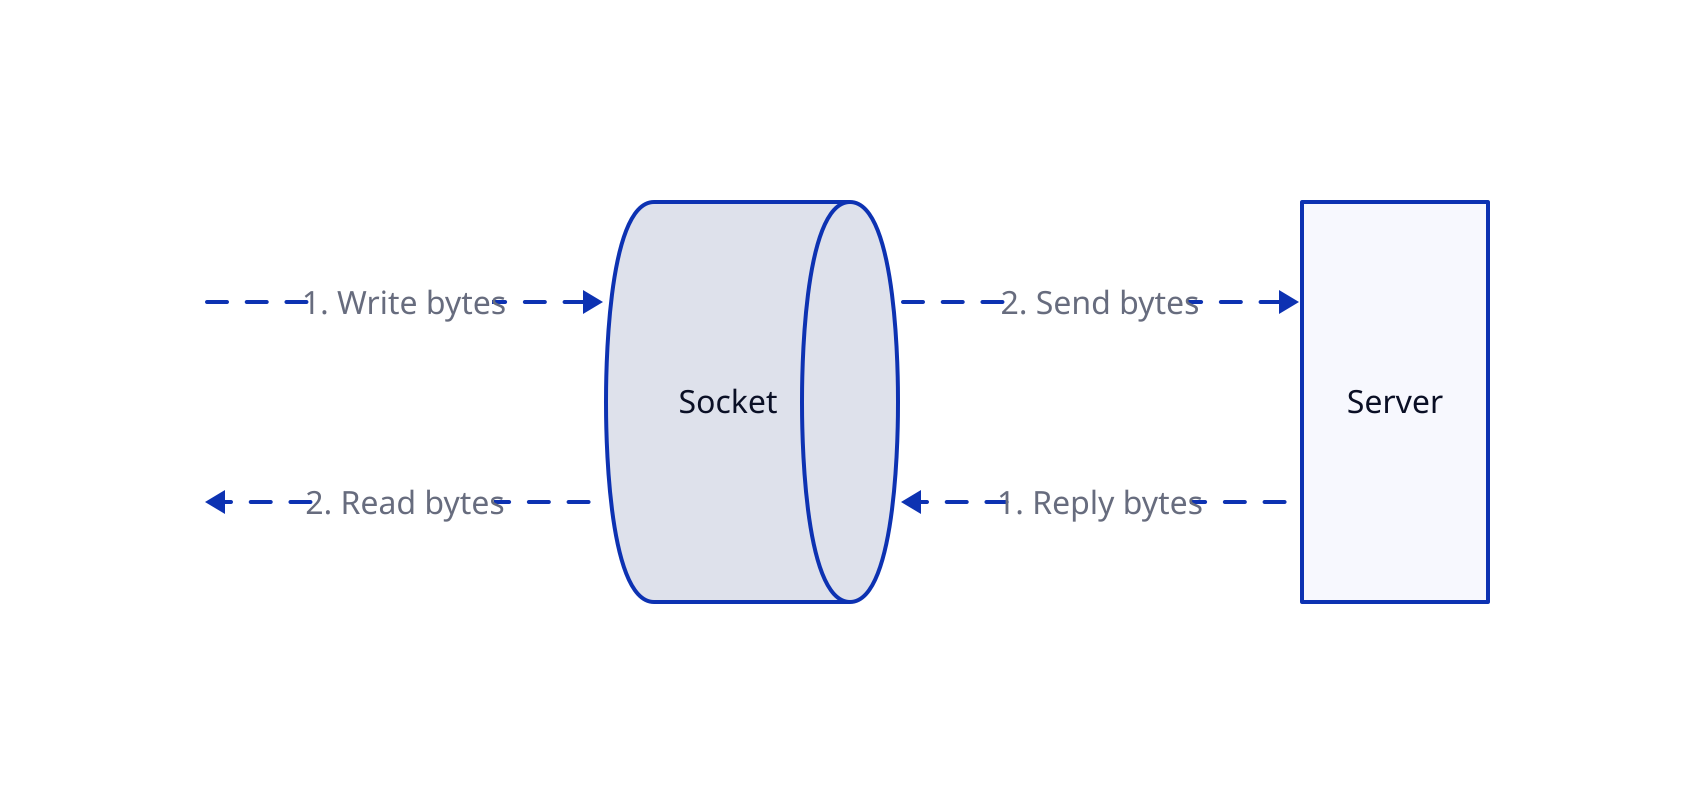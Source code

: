 grid-columns: 4
grid-gap: 0

arrows1: "" {
    start1: "" 
    middle1: "" { width: 200 }
    presocket1: ""
    start1 -> presocket1: "1. Write bytes"
    start2: ""
    middle2: "" { width: 200 }
    presocket2: ""
    start2 <- presocket2: "2. Read bytes"
}
Socket.shape: queue
arrows2: "" {
    start1: ""
    middle1: "" { width: 200 }
    presocket1: ""
    start1 -> presocket1: "2. Send bytes"
    start2: ""
    middle2: "" { width: 200 }
    presocket2: ""
    start2 <- presocket2: "1. Reply bytes"
}
Server
arrows* : {
    grid-rows: 2
    grid-gap: 0
    start*.width: 1
    presocket*.width: 1
    *: {
        class: none
    }
    (** -> **)[*]: {
        style: {
            animated: true
        }
    }
    (** <- **)[*]: {
        style: {
            animated: true
        }
    }
    class: none
}

classes: {
    none: {
        style: {
            fill: transparent
            stroke: transparent
        }
    }
}